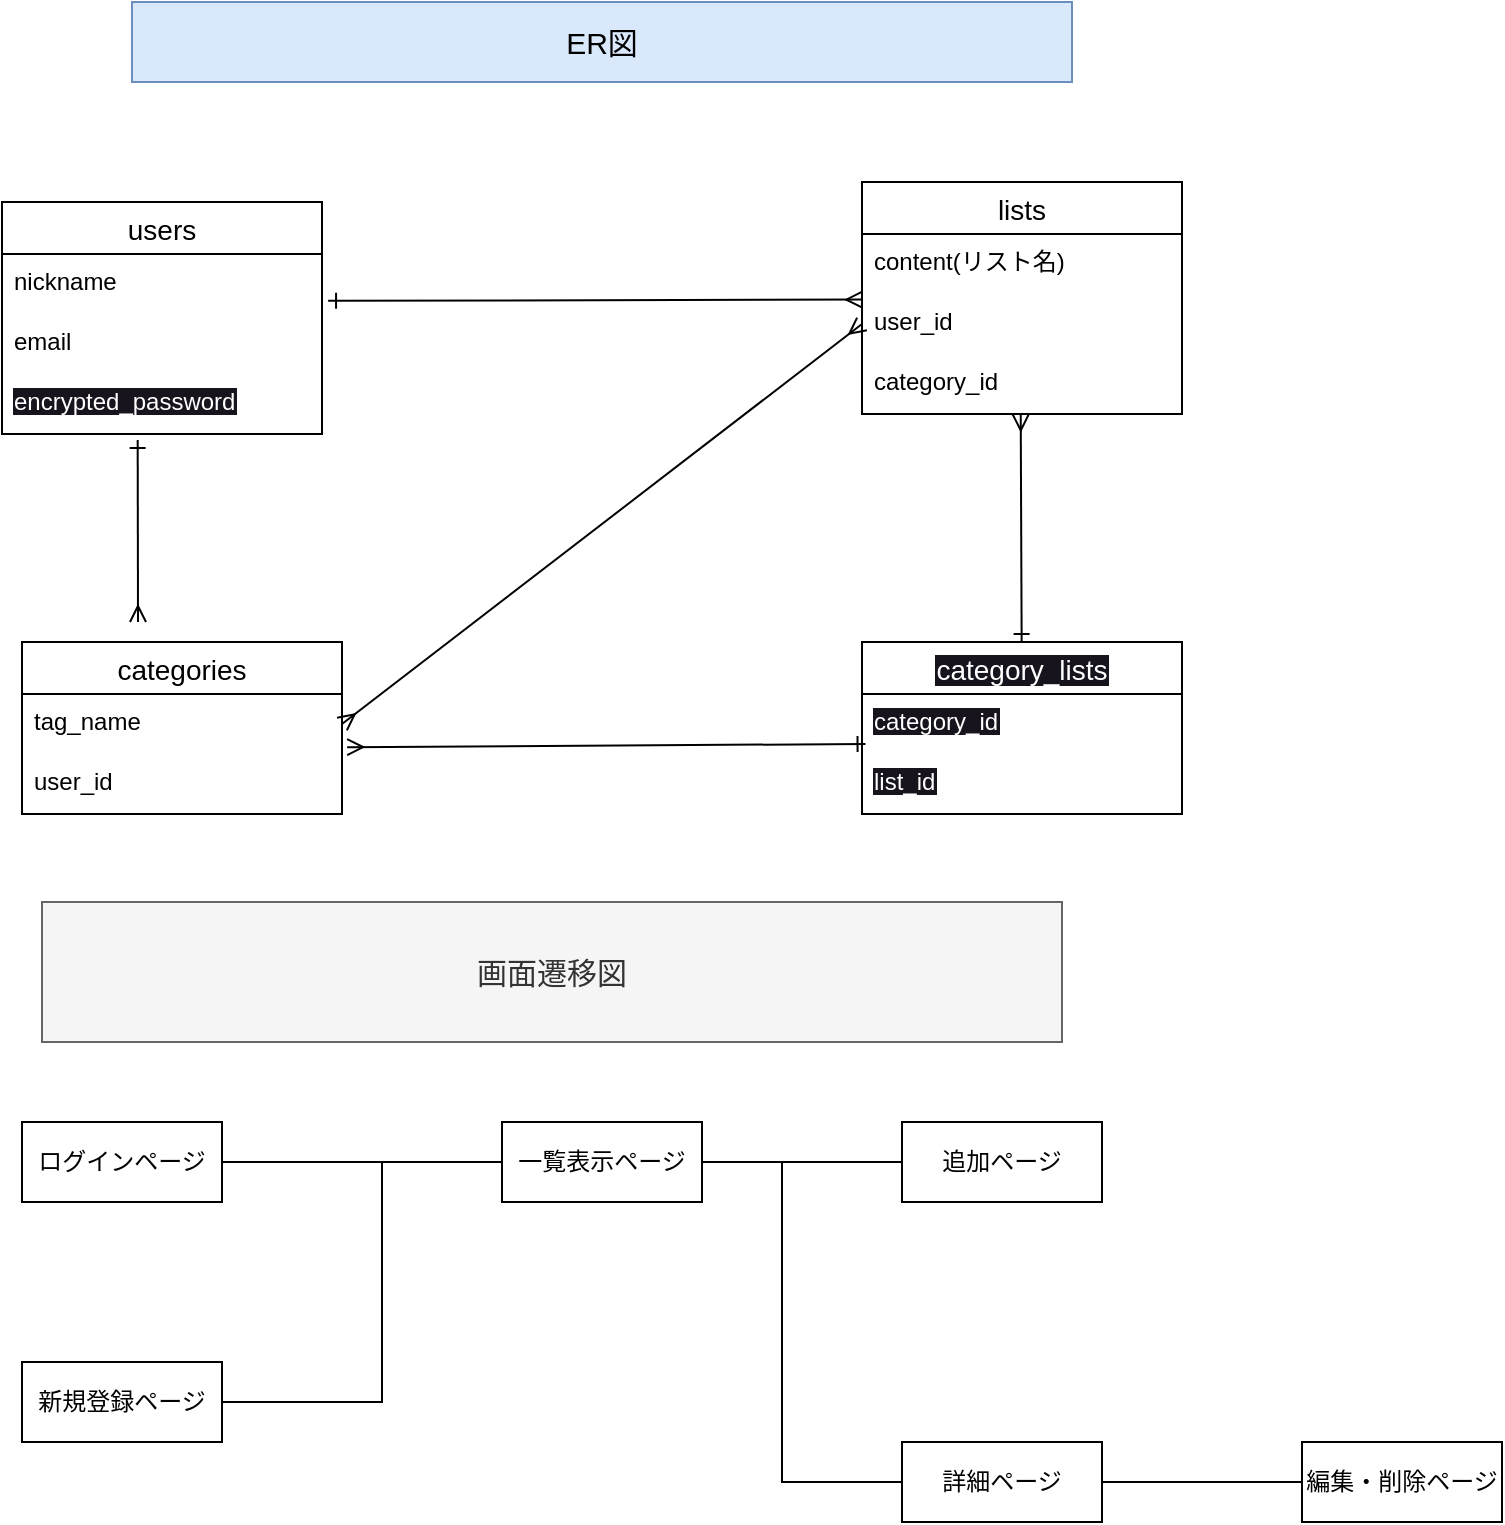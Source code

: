 <mxfile>
    <diagram id="zrOHgv8rPBfZm-OTtjeR" name="ページ1">
        <mxGraphModel dx="792" dy="1732" grid="1" gridSize="10" guides="1" tooltips="1" connect="1" arrows="1" fold="1" page="1" pageScale="1" pageWidth="827" pageHeight="1169" background="none" math="0" shadow="0">
            <root>
                <mxCell id="0"/>
                <mxCell id="1" parent="0"/>
                <mxCell id="2" value="users" style="swimlane;fontStyle=0;childLayout=stackLayout;horizontal=1;startSize=26;horizontalStack=0;resizeParent=1;resizeParentMax=0;resizeLast=0;collapsible=1;marginBottom=0;align=center;fontSize=14;" vertex="1" parent="1">
                    <mxGeometry x="30" y="20" width="160" height="116" as="geometry"/>
                </mxCell>
                <mxCell id="3" value="nickname" style="text;strokeColor=none;fillColor=none;spacingLeft=4;spacingRight=4;overflow=hidden;rotatable=0;points=[[0,0.5],[1,0.5]];portConstraint=eastwest;fontSize=12;" vertex="1" parent="2">
                    <mxGeometry y="26" width="160" height="30" as="geometry"/>
                </mxCell>
                <mxCell id="4" value="email" style="text;strokeColor=none;fillColor=none;spacingLeft=4;spacingRight=4;overflow=hidden;rotatable=0;points=[[0,0.5],[1,0.5]];portConstraint=eastwest;fontSize=12;" vertex="1" parent="2">
                    <mxGeometry y="56" width="160" height="30" as="geometry"/>
                </mxCell>
                <mxCell id="36" value="encrypted_password" style="text;strokeColor=none;fillColor=none;spacingLeft=4;spacingRight=4;overflow=hidden;rotatable=0;points=[[0,0.5],[1,0.5]];portConstraint=eastwest;fontSize=12;labelBackgroundColor=#18141D;fontColor=#FFFFFF;" vertex="1" parent="2">
                    <mxGeometry y="86" width="160" height="30" as="geometry"/>
                </mxCell>
                <mxCell id="6" value="lists" style="swimlane;fontStyle=0;childLayout=stackLayout;horizontal=1;startSize=26;horizontalStack=0;resizeParent=1;resizeParentMax=0;resizeLast=0;collapsible=1;marginBottom=0;align=center;fontSize=14;" vertex="1" parent="1">
                    <mxGeometry x="460" y="10" width="160" height="116" as="geometry"/>
                </mxCell>
                <mxCell id="7" value="content(リスト名)" style="text;strokeColor=none;fillColor=none;spacingLeft=4;spacingRight=4;overflow=hidden;rotatable=0;points=[[0,0.5],[1,0.5]];portConstraint=eastwest;fontSize=12;" vertex="1" parent="6">
                    <mxGeometry y="26" width="160" height="30" as="geometry"/>
                </mxCell>
                <mxCell id="8" value="user_id" style="text;strokeColor=none;fillColor=none;spacingLeft=4;spacingRight=4;overflow=hidden;rotatable=0;points=[[0,0.5],[1,0.5]];portConstraint=eastwest;fontSize=12;" vertex="1" parent="6">
                    <mxGeometry y="56" width="160" height="30" as="geometry"/>
                </mxCell>
                <mxCell id="9" value="category_id" style="text;strokeColor=none;fillColor=none;spacingLeft=4;spacingRight=4;overflow=hidden;rotatable=0;points=[[0,0.5],[1,0.5]];portConstraint=eastwest;fontSize=12;" vertex="1" parent="6">
                    <mxGeometry y="86" width="160" height="30" as="geometry"/>
                </mxCell>
                <mxCell id="10" value="categories" style="swimlane;fontStyle=0;childLayout=stackLayout;horizontal=1;startSize=26;horizontalStack=0;resizeParent=1;resizeParentMax=0;resizeLast=0;collapsible=1;marginBottom=0;align=center;fontSize=14;" vertex="1" parent="1">
                    <mxGeometry x="40" y="240" width="160" height="86" as="geometry"/>
                </mxCell>
                <mxCell id="11" value="tag_name" style="text;strokeColor=none;fillColor=none;spacingLeft=4;spacingRight=4;overflow=hidden;rotatable=0;points=[[0,0.5],[1,0.5]];portConstraint=eastwest;fontSize=12;" vertex="1" parent="10">
                    <mxGeometry y="26" width="160" height="30" as="geometry"/>
                </mxCell>
                <mxCell id="12" value="user_id" style="text;strokeColor=none;fillColor=none;spacingLeft=4;spacingRight=4;overflow=hidden;rotatable=0;points=[[0,0.5],[1,0.5]];portConstraint=eastwest;fontSize=12;" vertex="1" parent="10">
                    <mxGeometry y="56" width="160" height="30" as="geometry"/>
                </mxCell>
                <mxCell id="14" style="edgeStyle=none;html=1;exitX=1.019;exitY=0.78;exitDx=0;exitDy=0;endArrow=ERmany;endFill=0;entryX=0.001;entryY=0.093;entryDx=0;entryDy=0;entryPerimeter=0;startArrow=ERone;startFill=0;exitPerimeter=0;" edge="1" parent="1" source="3" target="8">
                    <mxGeometry relative="1" as="geometry">
                        <mxPoint x="450" y="70" as="targetPoint"/>
                    </mxGeometry>
                </mxCell>
                <mxCell id="15" style="edgeStyle=none;html=1;exitX=0.424;exitY=1.1;exitDx=0;exitDy=0;startArrow=ERone;startFill=0;endArrow=ERmany;endFill=0;exitPerimeter=0;" edge="1" parent="1" source="36">
                    <mxGeometry relative="1" as="geometry">
                        <mxPoint x="98" y="230" as="targetPoint"/>
                    </mxGeometry>
                </mxCell>
                <mxCell id="17" value="ログインページ" style="whiteSpace=wrap;html=1;align=center;" vertex="1" parent="1">
                    <mxGeometry x="40" y="480" width="100" height="40" as="geometry"/>
                </mxCell>
                <mxCell id="18" value="新規登録ページ" style="whiteSpace=wrap;html=1;align=center;" vertex="1" parent="1">
                    <mxGeometry x="40" y="600" width="100" height="40" as="geometry"/>
                </mxCell>
                <mxCell id="27" style="edgeStyle=none;html=1;startArrow=none;startFill=0;endArrow=none;endFill=0;exitX=0;exitY=0.5;exitDx=0;exitDy=0;rounded=0;" edge="1" parent="1" source="19">
                    <mxGeometry relative="1" as="geometry">
                        <mxPoint x="420" y="500" as="targetPoint"/>
                        <Array as="points">
                            <mxPoint x="420" y="660"/>
                        </Array>
                    </mxGeometry>
                </mxCell>
                <mxCell id="19" value="詳細ページ" style="whiteSpace=wrap;html=1;align=center;" vertex="1" parent="1">
                    <mxGeometry x="480" y="640" width="100" height="40" as="geometry"/>
                </mxCell>
                <mxCell id="20" value="追加ページ" style="whiteSpace=wrap;html=1;align=center;" vertex="1" parent="1">
                    <mxGeometry x="480" y="480" width="100" height="40" as="geometry"/>
                </mxCell>
                <mxCell id="26" style="edgeStyle=none;html=1;startArrow=none;startFill=0;endArrow=none;endFill=0;rounded=0;entryX=1;entryY=0.5;entryDx=0;entryDy=0;" edge="1" parent="1" target="19">
                    <mxGeometry relative="1" as="geometry">
                        <mxPoint x="420" y="500" as="targetPoint"/>
                        <mxPoint x="680" y="660" as="sourcePoint"/>
                        <Array as="points"/>
                    </mxGeometry>
                </mxCell>
                <mxCell id="21" value="編集・削除ページ" style="whiteSpace=wrap;html=1;align=center;" vertex="1" parent="1">
                    <mxGeometry x="680" y="640" width="100" height="40" as="geometry"/>
                </mxCell>
                <mxCell id="23" style="edgeStyle=none;html=1;startArrow=none;startFill=0;endArrow=none;endFill=0;" edge="1" parent="1" source="22" target="17">
                    <mxGeometry relative="1" as="geometry"/>
                </mxCell>
                <mxCell id="24" style="edgeStyle=none;html=1;entryX=1;entryY=0.5;entryDx=0;entryDy=0;startArrow=none;startFill=0;endArrow=none;endFill=0;rounded=0;" edge="1" parent="1" target="18">
                    <mxGeometry relative="1" as="geometry">
                        <mxPoint x="220" y="500" as="sourcePoint"/>
                        <Array as="points">
                            <mxPoint x="220" y="620"/>
                        </Array>
                    </mxGeometry>
                </mxCell>
                <mxCell id="25" style="edgeStyle=none;html=1;entryX=0;entryY=0.5;entryDx=0;entryDy=0;startArrow=none;startFill=0;endArrow=none;endFill=0;" edge="1" parent="1" source="22" target="20">
                    <mxGeometry relative="1" as="geometry"/>
                </mxCell>
                <mxCell id="22" value="一覧表示ページ" style="whiteSpace=wrap;html=1;align=center;" vertex="1" parent="1">
                    <mxGeometry x="280" y="480" width="100" height="40" as="geometry"/>
                </mxCell>
                <mxCell id="30" value="&lt;font style=&quot;font-size: 15px;&quot;&gt;ER図&lt;/font&gt;" style="whiteSpace=wrap;html=1;align=center;fillColor=#dae8fc;strokeColor=#6c8ebf;fontColor=#000000;" vertex="1" parent="1">
                    <mxGeometry x="95" y="-80" width="470" height="40" as="geometry"/>
                </mxCell>
                <mxCell id="31" value="&lt;font style=&quot;font-size: 15px;&quot;&gt;画面遷移図&lt;/font&gt;" style="whiteSpace=wrap;html=1;align=center;fillColor=#f5f5f5;strokeColor=#666666;fontColor=#333333;" vertex="1" parent="1">
                    <mxGeometry x="50" y="370" width="510" height="70" as="geometry"/>
                </mxCell>
                <mxCell id="42" style="edgeStyle=none;rounded=0;html=1;entryX=0.496;entryY=1.007;entryDx=0;entryDy=0;entryPerimeter=0;fontSize=15;fontColor=#FFFFFF;startArrow=ERone;startFill=0;endArrow=ERmany;endFill=0;" edge="1" parent="1" source="37" target="9">
                    <mxGeometry relative="1" as="geometry"/>
                </mxCell>
                <mxCell id="43" style="edgeStyle=none;rounded=0;html=1;entryX=1.016;entryY=-0.113;entryDx=0;entryDy=0;entryPerimeter=0;fontSize=15;fontColor=#FFFFFF;startArrow=ERone;startFill=0;endArrow=ERmany;endFill=0;exitX=0.011;exitY=0.833;exitDx=0;exitDy=0;exitPerimeter=0;" edge="1" parent="1" source="38" target="12">
                    <mxGeometry relative="1" as="geometry"/>
                </mxCell>
                <mxCell id="37" value="category_lists" style="swimlane;fontStyle=0;childLayout=stackLayout;horizontal=1;startSize=26;horizontalStack=0;resizeParent=1;resizeParentMax=0;resizeLast=0;collapsible=1;marginBottom=0;align=center;fontSize=14;labelBackgroundColor=#18141D;fontColor=#FFFFFF;" vertex="1" parent="1">
                    <mxGeometry x="460" y="240" width="160" height="86" as="geometry"/>
                </mxCell>
                <mxCell id="38" value="category_id" style="text;strokeColor=none;fillColor=none;spacingLeft=4;spacingRight=4;overflow=hidden;rotatable=0;points=[[0,0.5],[1,0.5]];portConstraint=eastwest;fontSize=12;labelBackgroundColor=#18141D;fontColor=#FFFFFF;" vertex="1" parent="37">
                    <mxGeometry y="26" width="160" height="30" as="geometry"/>
                </mxCell>
                <mxCell id="39" value="list_id" style="text;strokeColor=none;fillColor=none;spacingLeft=4;spacingRight=4;overflow=hidden;rotatable=0;points=[[0,0.5],[1,0.5]];portConstraint=eastwest;fontSize=12;labelBackgroundColor=#18141D;fontColor=#FFFFFF;" vertex="1" parent="37">
                    <mxGeometry y="56" width="160" height="30" as="geometry"/>
                </mxCell>
                <mxCell id="41" style="edgeStyle=none;rounded=0;html=1;entryX=0;entryY=0.5;entryDx=0;entryDy=0;fontSize=15;fontColor=#FFFFFF;startArrow=ERmany;startFill=0;endArrow=ERmany;endFill=0;exitX=1;exitY=0.5;exitDx=0;exitDy=0;" edge="1" parent="1" source="11" target="8">
                    <mxGeometry relative="1" as="geometry"/>
                </mxCell>
            </root>
        </mxGraphModel>
    </diagram>
</mxfile>